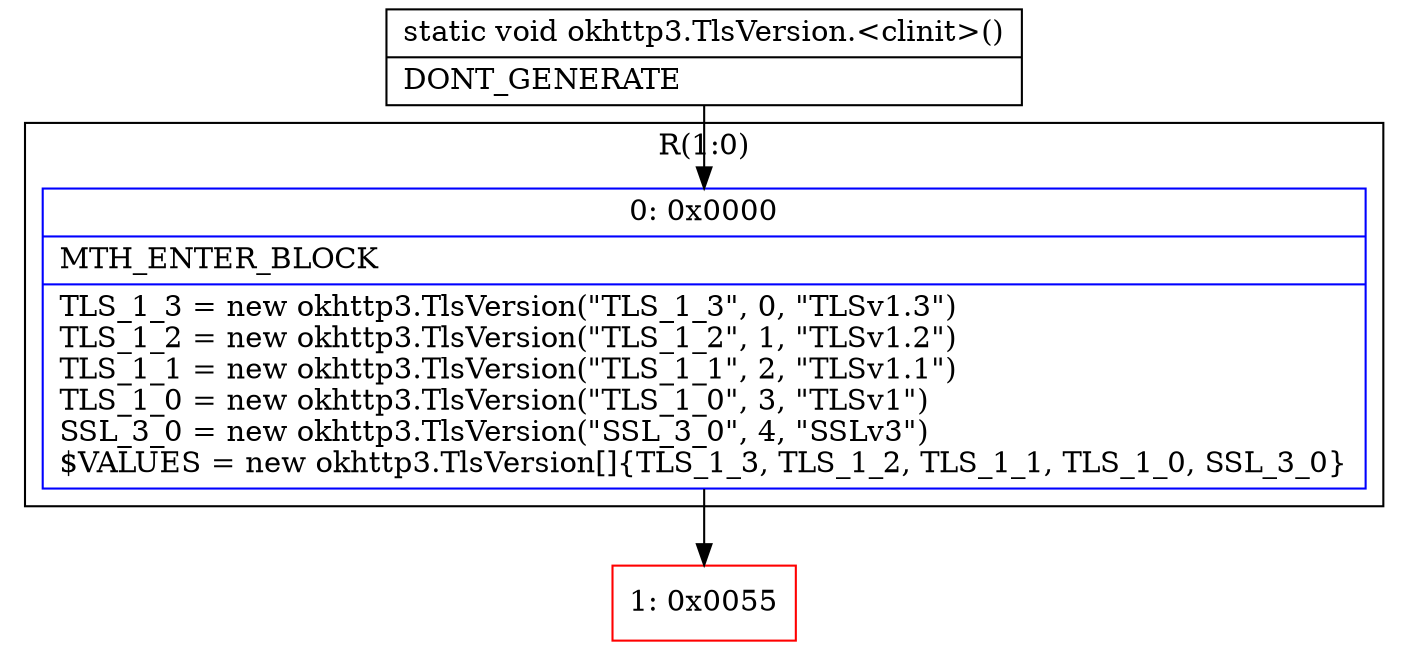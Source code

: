 digraph "CFG forokhttp3.TlsVersion.\<clinit\>()V" {
subgraph cluster_Region_715549445 {
label = "R(1:0)";
node [shape=record,color=blue];
Node_0 [shape=record,label="{0\:\ 0x0000|MTH_ENTER_BLOCK\l|TLS_1_3 = new okhttp3.TlsVersion(\"TLS_1_3\", 0, \"TLSv1.3\")\lTLS_1_2 = new okhttp3.TlsVersion(\"TLS_1_2\", 1, \"TLSv1.2\")\lTLS_1_1 = new okhttp3.TlsVersion(\"TLS_1_1\", 2, \"TLSv1.1\")\lTLS_1_0 = new okhttp3.TlsVersion(\"TLS_1_0\", 3, \"TLSv1\")\lSSL_3_0 = new okhttp3.TlsVersion(\"SSL_3_0\", 4, \"SSLv3\")\l$VALUES = new okhttp3.TlsVersion[]\{TLS_1_3, TLS_1_2, TLS_1_1, TLS_1_0, SSL_3_0\}\l}"];
}
Node_1 [shape=record,color=red,label="{1\:\ 0x0055}"];
MethodNode[shape=record,label="{static void okhttp3.TlsVersion.\<clinit\>()  | DONT_GENERATE\l}"];
MethodNode -> Node_0;
Node_0 -> Node_1;
}

